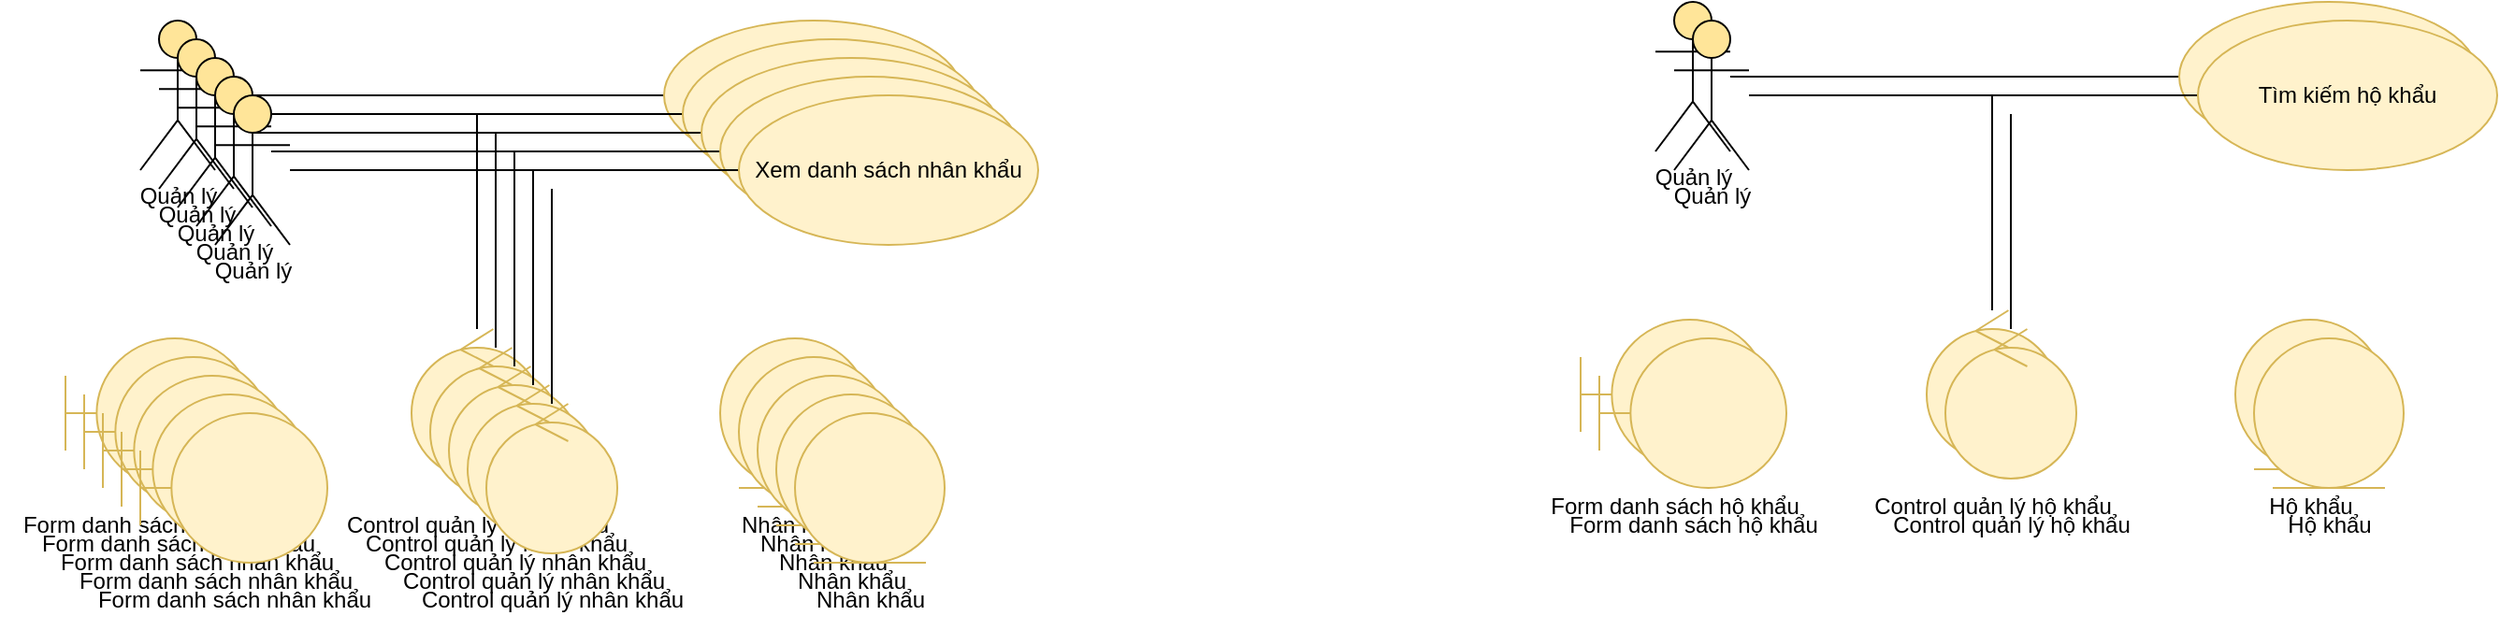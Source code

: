 <mxfile version="25.0.3">
  <diagram name="Trang-1" id="zRRDC0jtDYadoKaqRwP1">
    <mxGraphModel dx="1105" dy="599" grid="1" gridSize="10" guides="1" tooltips="1" connect="1" arrows="1" fold="1" page="1" pageScale="1" pageWidth="827" pageHeight="1169" math="0" shadow="0">
      <root>
        <mxCell id="0" />
        <mxCell id="1" parent="0" />
        <mxCell id="1PbNTR2RCR1_KU1u348G-18" value="" style="group" vertex="1" connectable="0" parent="1">
          <mxGeometry x="60" y="30" width="515" height="285" as="geometry" />
        </mxCell>
        <mxCell id="1PbNTR2RCR1_KU1u348G-19" style="edgeStyle=orthogonalEdgeStyle;rounded=0;orthogonalLoop=1;jettySize=auto;html=1;endArrow=none;endFill=0;" edge="1" parent="1PbNTR2RCR1_KU1u348G-18" source="1PbNTR2RCR1_KU1u348G-20" target="1PbNTR2RCR1_KU1u348G-21">
          <mxGeometry relative="1" as="geometry" />
        </mxCell>
        <mxCell id="1PbNTR2RCR1_KU1u348G-20" value="Quản lý" style="shape=umlActor;verticalLabelPosition=bottom;verticalAlign=top;html=1;outlineConnect=0;fillColor=#FFE599;" vertex="1" parent="1PbNTR2RCR1_KU1u348G-18">
          <mxGeometry x="75" width="40" height="80" as="geometry" />
        </mxCell>
        <mxCell id="1PbNTR2RCR1_KU1u348G-21" value="Tìm kiếm nhân khẩu" style="ellipse;whiteSpace=wrap;html=1;fillColor=#fff2cc;strokeColor=#d6b656;" vertex="1" parent="1PbNTR2RCR1_KU1u348G-18">
          <mxGeometry x="355" width="160" height="80" as="geometry" />
        </mxCell>
        <mxCell id="1PbNTR2RCR1_KU1u348G-22" value="" style="group" vertex="1" connectable="0" parent="1PbNTR2RCR1_KU1u348G-18">
          <mxGeometry x="175" y="50" width="160" height="235" as="geometry" />
        </mxCell>
        <mxCell id="1PbNTR2RCR1_KU1u348G-23" value="" style="line;strokeWidth=1;rotatable=0;dashed=0;labelPosition=right;align=left;verticalAlign=middle;spacingTop=0;spacingLeft=6;points=[];portConstraint=eastwest;flipV=0;flipH=0;direction=south;container=0;" vertex="1" parent="1PbNTR2RCR1_KU1u348G-22">
          <mxGeometry x="75" width="10" height="115" as="geometry" />
        </mxCell>
        <mxCell id="1PbNTR2RCR1_KU1u348G-24" value="" style="ellipse;shape=umlControl;whiteSpace=wrap;html=1;container=0;fillColor=#fff2cc;strokeColor=#d6b656;" vertex="1" parent="1PbNTR2RCR1_KU1u348G-22">
          <mxGeometry x="45" y="115" width="70" height="80" as="geometry" />
        </mxCell>
        <mxCell id="1PbNTR2RCR1_KU1u348G-25" value="Control quản lý nhân khẩu" style="text;html=1;align=center;verticalAlign=middle;resizable=0;points=[];autosize=1;strokeColor=none;fillColor=none;container=0;" vertex="1" parent="1PbNTR2RCR1_KU1u348G-22">
          <mxGeometry y="205" width="160" height="30" as="geometry" />
        </mxCell>
        <mxCell id="1PbNTR2RCR1_KU1u348G-26" value="" style="group" vertex="1" connectable="0" parent="1PbNTR2RCR1_KU1u348G-18">
          <mxGeometry x="385" y="170" width="80" height="115" as="geometry" />
        </mxCell>
        <mxCell id="1PbNTR2RCR1_KU1u348G-27" value="" style="ellipse;shape=umlEntity;whiteSpace=wrap;html=1;fillColor=#fff2cc;strokeColor=#d6b656;" vertex="1" parent="1PbNTR2RCR1_KU1u348G-26">
          <mxGeometry width="80" height="80" as="geometry" />
        </mxCell>
        <mxCell id="1PbNTR2RCR1_KU1u348G-28" value="Nhân khẩu" style="text;html=1;align=center;verticalAlign=middle;resizable=0;points=[];autosize=1;strokeColor=none;fillColor=none;" vertex="1" parent="1PbNTR2RCR1_KU1u348G-26">
          <mxGeometry y="85" width="80" height="30" as="geometry" />
        </mxCell>
        <mxCell id="1PbNTR2RCR1_KU1u348G-29" value="" style="group" vertex="1" connectable="0" parent="1PbNTR2RCR1_KU1u348G-18">
          <mxGeometry y="170" width="170" height="115" as="geometry" />
        </mxCell>
        <mxCell id="1PbNTR2RCR1_KU1u348G-30" value="" style="shape=umlBoundary;whiteSpace=wrap;html=1;fillColor=#fff2cc;strokeColor=#d6b656;" vertex="1" parent="1PbNTR2RCR1_KU1u348G-29">
          <mxGeometry x="35" width="100" height="80" as="geometry" />
        </mxCell>
        <mxCell id="1PbNTR2RCR1_KU1u348G-31" value="Form danh sách nhân khẩu" style="text;html=1;align=center;verticalAlign=middle;resizable=0;points=[];autosize=1;strokeColor=none;fillColor=none;" vertex="1" parent="1PbNTR2RCR1_KU1u348G-29">
          <mxGeometry y="85" width="170" height="30" as="geometry" />
        </mxCell>
        <mxCell id="1PbNTR2RCR1_KU1u348G-144" value="" style="group" vertex="1" connectable="0" parent="1">
          <mxGeometry x="70" y="40" width="515" height="285" as="geometry" />
        </mxCell>
        <mxCell id="1PbNTR2RCR1_KU1u348G-145" style="edgeStyle=orthogonalEdgeStyle;rounded=0;orthogonalLoop=1;jettySize=auto;html=1;endArrow=none;endFill=0;" edge="1" parent="1PbNTR2RCR1_KU1u348G-144" source="1PbNTR2RCR1_KU1u348G-146" target="1PbNTR2RCR1_KU1u348G-147">
          <mxGeometry relative="1" as="geometry" />
        </mxCell>
        <mxCell id="1PbNTR2RCR1_KU1u348G-146" value="Quản lý" style="shape=umlActor;verticalLabelPosition=bottom;verticalAlign=top;html=1;outlineConnect=0;fillColor=#FFE599;" vertex="1" parent="1PbNTR2RCR1_KU1u348G-144">
          <mxGeometry x="75" width="40" height="80" as="geometry" />
        </mxCell>
        <mxCell id="1PbNTR2RCR1_KU1u348G-147" value="Thêm nhân khẩu" style="ellipse;whiteSpace=wrap;html=1;fillColor=#fff2cc;strokeColor=#d6b656;" vertex="1" parent="1PbNTR2RCR1_KU1u348G-144">
          <mxGeometry x="355" width="160" height="80" as="geometry" />
        </mxCell>
        <mxCell id="1PbNTR2RCR1_KU1u348G-148" value="" style="group" vertex="1" connectable="0" parent="1PbNTR2RCR1_KU1u348G-144">
          <mxGeometry x="175" y="50" width="160" height="235" as="geometry" />
        </mxCell>
        <mxCell id="1PbNTR2RCR1_KU1u348G-149" value="" style="line;strokeWidth=1;rotatable=0;dashed=0;labelPosition=right;align=left;verticalAlign=middle;spacingTop=0;spacingLeft=6;points=[];portConstraint=eastwest;flipV=0;flipH=0;direction=south;container=0;" vertex="1" parent="1PbNTR2RCR1_KU1u348G-148">
          <mxGeometry x="75" width="10" height="115" as="geometry" />
        </mxCell>
        <mxCell id="1PbNTR2RCR1_KU1u348G-150" value="" style="ellipse;shape=umlControl;whiteSpace=wrap;html=1;container=0;fillColor=#fff2cc;strokeColor=#d6b656;" vertex="1" parent="1PbNTR2RCR1_KU1u348G-148">
          <mxGeometry x="45" y="115" width="70" height="80" as="geometry" />
        </mxCell>
        <mxCell id="1PbNTR2RCR1_KU1u348G-151" value="Control quản lý nhân khẩu" style="text;html=1;align=center;verticalAlign=middle;resizable=0;points=[];autosize=1;strokeColor=none;fillColor=none;container=0;" vertex="1" parent="1PbNTR2RCR1_KU1u348G-148">
          <mxGeometry y="205" width="160" height="30" as="geometry" />
        </mxCell>
        <mxCell id="1PbNTR2RCR1_KU1u348G-152" value="" style="group" vertex="1" connectable="0" parent="1PbNTR2RCR1_KU1u348G-144">
          <mxGeometry x="385" y="170" width="80" height="115" as="geometry" />
        </mxCell>
        <mxCell id="1PbNTR2RCR1_KU1u348G-153" value="" style="ellipse;shape=umlEntity;whiteSpace=wrap;html=1;fillColor=#fff2cc;strokeColor=#d6b656;" vertex="1" parent="1PbNTR2RCR1_KU1u348G-152">
          <mxGeometry width="80" height="80" as="geometry" />
        </mxCell>
        <mxCell id="1PbNTR2RCR1_KU1u348G-154" value="Nhân khẩu" style="text;html=1;align=center;verticalAlign=middle;resizable=0;points=[];autosize=1;strokeColor=none;fillColor=none;" vertex="1" parent="1PbNTR2RCR1_KU1u348G-152">
          <mxGeometry y="85" width="80" height="30" as="geometry" />
        </mxCell>
        <mxCell id="1PbNTR2RCR1_KU1u348G-155" value="" style="group" vertex="1" connectable="0" parent="1PbNTR2RCR1_KU1u348G-144">
          <mxGeometry y="170" width="170" height="115" as="geometry" />
        </mxCell>
        <mxCell id="1PbNTR2RCR1_KU1u348G-156" value="" style="shape=umlBoundary;whiteSpace=wrap;html=1;fillColor=#fff2cc;strokeColor=#d6b656;" vertex="1" parent="1PbNTR2RCR1_KU1u348G-155">
          <mxGeometry x="35" width="100" height="80" as="geometry" />
        </mxCell>
        <mxCell id="1PbNTR2RCR1_KU1u348G-157" value="Form danh sách nhân khẩu" style="text;html=1;align=center;verticalAlign=middle;resizable=0;points=[];autosize=1;strokeColor=none;fillColor=none;" vertex="1" parent="1PbNTR2RCR1_KU1u348G-155">
          <mxGeometry y="85" width="170" height="30" as="geometry" />
        </mxCell>
        <mxCell id="1PbNTR2RCR1_KU1u348G-158" value="" style="group" vertex="1" connectable="0" parent="1">
          <mxGeometry x="80" y="50" width="515" height="285" as="geometry" />
        </mxCell>
        <mxCell id="1PbNTR2RCR1_KU1u348G-159" style="edgeStyle=orthogonalEdgeStyle;rounded=0;orthogonalLoop=1;jettySize=auto;html=1;endArrow=none;endFill=0;" edge="1" parent="1PbNTR2RCR1_KU1u348G-158" source="1PbNTR2RCR1_KU1u348G-160" target="1PbNTR2RCR1_KU1u348G-161">
          <mxGeometry relative="1" as="geometry" />
        </mxCell>
        <mxCell id="1PbNTR2RCR1_KU1u348G-160" value="Quản lý" style="shape=umlActor;verticalLabelPosition=bottom;verticalAlign=top;html=1;outlineConnect=0;fillColor=#FFE599;" vertex="1" parent="1PbNTR2RCR1_KU1u348G-158">
          <mxGeometry x="75" width="40" height="80" as="geometry" />
        </mxCell>
        <mxCell id="1PbNTR2RCR1_KU1u348G-161" value="Sửa nhân khẩu" style="ellipse;whiteSpace=wrap;html=1;fillColor=#fff2cc;strokeColor=#d6b656;" vertex="1" parent="1PbNTR2RCR1_KU1u348G-158">
          <mxGeometry x="355" width="160" height="80" as="geometry" />
        </mxCell>
        <mxCell id="1PbNTR2RCR1_KU1u348G-162" value="" style="group" vertex="1" connectable="0" parent="1PbNTR2RCR1_KU1u348G-158">
          <mxGeometry x="175" y="50" width="160" height="235" as="geometry" />
        </mxCell>
        <mxCell id="1PbNTR2RCR1_KU1u348G-163" value="" style="line;strokeWidth=1;rotatable=0;dashed=0;labelPosition=right;align=left;verticalAlign=middle;spacingTop=0;spacingLeft=6;points=[];portConstraint=eastwest;flipV=0;flipH=0;direction=south;container=0;" vertex="1" parent="1PbNTR2RCR1_KU1u348G-162">
          <mxGeometry x="75" width="10" height="115" as="geometry" />
        </mxCell>
        <mxCell id="1PbNTR2RCR1_KU1u348G-164" value="" style="ellipse;shape=umlControl;whiteSpace=wrap;html=1;container=0;fillColor=#fff2cc;strokeColor=#d6b656;" vertex="1" parent="1PbNTR2RCR1_KU1u348G-162">
          <mxGeometry x="45" y="115" width="70" height="80" as="geometry" />
        </mxCell>
        <mxCell id="1PbNTR2RCR1_KU1u348G-165" value="Control quản lý nhân khẩu" style="text;html=1;align=center;verticalAlign=middle;resizable=0;points=[];autosize=1;strokeColor=none;fillColor=none;container=0;" vertex="1" parent="1PbNTR2RCR1_KU1u348G-162">
          <mxGeometry y="205" width="160" height="30" as="geometry" />
        </mxCell>
        <mxCell id="1PbNTR2RCR1_KU1u348G-166" value="" style="group" vertex="1" connectable="0" parent="1PbNTR2RCR1_KU1u348G-158">
          <mxGeometry x="385" y="170" width="80" height="115" as="geometry" />
        </mxCell>
        <mxCell id="1PbNTR2RCR1_KU1u348G-167" value="" style="ellipse;shape=umlEntity;whiteSpace=wrap;html=1;fillColor=#fff2cc;strokeColor=#d6b656;" vertex="1" parent="1PbNTR2RCR1_KU1u348G-166">
          <mxGeometry width="80" height="80" as="geometry" />
        </mxCell>
        <mxCell id="1PbNTR2RCR1_KU1u348G-168" value="Nhân khẩu" style="text;html=1;align=center;verticalAlign=middle;resizable=0;points=[];autosize=1;strokeColor=none;fillColor=none;" vertex="1" parent="1PbNTR2RCR1_KU1u348G-166">
          <mxGeometry y="85" width="80" height="30" as="geometry" />
        </mxCell>
        <mxCell id="1PbNTR2RCR1_KU1u348G-169" value="" style="group" vertex="1" connectable="0" parent="1PbNTR2RCR1_KU1u348G-158">
          <mxGeometry y="170" width="170" height="115" as="geometry" />
        </mxCell>
        <mxCell id="1PbNTR2RCR1_KU1u348G-170" value="" style="shape=umlBoundary;whiteSpace=wrap;html=1;fillColor=#fff2cc;strokeColor=#d6b656;" vertex="1" parent="1PbNTR2RCR1_KU1u348G-169">
          <mxGeometry x="35" width="100" height="80" as="geometry" />
        </mxCell>
        <mxCell id="1PbNTR2RCR1_KU1u348G-171" value="Form danh sách nhân khẩu" style="text;html=1;align=center;verticalAlign=middle;resizable=0;points=[];autosize=1;strokeColor=none;fillColor=none;" vertex="1" parent="1PbNTR2RCR1_KU1u348G-169">
          <mxGeometry y="85" width="170" height="30" as="geometry" />
        </mxCell>
        <mxCell id="1PbNTR2RCR1_KU1u348G-172" value="" style="group" vertex="1" connectable="0" parent="1">
          <mxGeometry x="90" y="60" width="515" height="285" as="geometry" />
        </mxCell>
        <mxCell id="1PbNTR2RCR1_KU1u348G-173" style="edgeStyle=orthogonalEdgeStyle;rounded=0;orthogonalLoop=1;jettySize=auto;html=1;endArrow=none;endFill=0;" edge="1" parent="1PbNTR2RCR1_KU1u348G-172" source="1PbNTR2RCR1_KU1u348G-174" target="1PbNTR2RCR1_KU1u348G-175">
          <mxGeometry relative="1" as="geometry" />
        </mxCell>
        <mxCell id="1PbNTR2RCR1_KU1u348G-174" value="Quản lý" style="shape=umlActor;verticalLabelPosition=bottom;verticalAlign=top;html=1;outlineConnect=0;fillColor=#FFE599;" vertex="1" parent="1PbNTR2RCR1_KU1u348G-172">
          <mxGeometry x="75" width="40" height="80" as="geometry" />
        </mxCell>
        <mxCell id="1PbNTR2RCR1_KU1u348G-175" value="Xoá nhân khẩu" style="ellipse;whiteSpace=wrap;html=1;fillColor=#fff2cc;strokeColor=#d6b656;" vertex="1" parent="1PbNTR2RCR1_KU1u348G-172">
          <mxGeometry x="355" width="160" height="80" as="geometry" />
        </mxCell>
        <mxCell id="1PbNTR2RCR1_KU1u348G-176" value="" style="group" vertex="1" connectable="0" parent="1PbNTR2RCR1_KU1u348G-172">
          <mxGeometry x="175" y="50" width="160" height="235" as="geometry" />
        </mxCell>
        <mxCell id="1PbNTR2RCR1_KU1u348G-177" value="" style="line;strokeWidth=1;rotatable=0;dashed=0;labelPosition=right;align=left;verticalAlign=middle;spacingTop=0;spacingLeft=6;points=[];portConstraint=eastwest;flipV=0;flipH=0;direction=south;container=0;" vertex="1" parent="1PbNTR2RCR1_KU1u348G-176">
          <mxGeometry x="75" width="10" height="115" as="geometry" />
        </mxCell>
        <mxCell id="1PbNTR2RCR1_KU1u348G-178" value="" style="ellipse;shape=umlControl;whiteSpace=wrap;html=1;container=0;fillColor=#fff2cc;strokeColor=#d6b656;" vertex="1" parent="1PbNTR2RCR1_KU1u348G-176">
          <mxGeometry x="45" y="115" width="70" height="80" as="geometry" />
        </mxCell>
        <mxCell id="1PbNTR2RCR1_KU1u348G-179" value="Control quản lý nhân khẩu" style="text;html=1;align=center;verticalAlign=middle;resizable=0;points=[];autosize=1;strokeColor=none;fillColor=none;container=0;" vertex="1" parent="1PbNTR2RCR1_KU1u348G-176">
          <mxGeometry y="205" width="160" height="30" as="geometry" />
        </mxCell>
        <mxCell id="1PbNTR2RCR1_KU1u348G-180" value="" style="group" vertex="1" connectable="0" parent="1PbNTR2RCR1_KU1u348G-172">
          <mxGeometry x="385" y="170" width="80" height="115" as="geometry" />
        </mxCell>
        <mxCell id="1PbNTR2RCR1_KU1u348G-181" value="" style="ellipse;shape=umlEntity;whiteSpace=wrap;html=1;fillColor=#fff2cc;strokeColor=#d6b656;" vertex="1" parent="1PbNTR2RCR1_KU1u348G-180">
          <mxGeometry width="80" height="80" as="geometry" />
        </mxCell>
        <mxCell id="1PbNTR2RCR1_KU1u348G-182" value="Nhân khẩu" style="text;html=1;align=center;verticalAlign=middle;resizable=0;points=[];autosize=1;strokeColor=none;fillColor=none;" vertex="1" parent="1PbNTR2RCR1_KU1u348G-180">
          <mxGeometry y="85" width="80" height="30" as="geometry" />
        </mxCell>
        <mxCell id="1PbNTR2RCR1_KU1u348G-183" value="" style="group" vertex="1" connectable="0" parent="1PbNTR2RCR1_KU1u348G-172">
          <mxGeometry y="170" width="170" height="115" as="geometry" />
        </mxCell>
        <mxCell id="1PbNTR2RCR1_KU1u348G-184" value="" style="shape=umlBoundary;whiteSpace=wrap;html=1;fillColor=#fff2cc;strokeColor=#d6b656;" vertex="1" parent="1PbNTR2RCR1_KU1u348G-183">
          <mxGeometry x="35" width="100" height="80" as="geometry" />
        </mxCell>
        <mxCell id="1PbNTR2RCR1_KU1u348G-185" value="Form danh sách nhân khẩu" style="text;html=1;align=center;verticalAlign=middle;resizable=0;points=[];autosize=1;strokeColor=none;fillColor=none;" vertex="1" parent="1PbNTR2RCR1_KU1u348G-183">
          <mxGeometry y="85" width="170" height="30" as="geometry" />
        </mxCell>
        <mxCell id="1PbNTR2RCR1_KU1u348G-186" value="" style="group" vertex="1" connectable="0" parent="1">
          <mxGeometry x="100" y="70" width="515" height="285" as="geometry" />
        </mxCell>
        <mxCell id="1PbNTR2RCR1_KU1u348G-187" style="edgeStyle=orthogonalEdgeStyle;rounded=0;orthogonalLoop=1;jettySize=auto;html=1;endArrow=none;endFill=0;" edge="1" parent="1PbNTR2RCR1_KU1u348G-186" source="1PbNTR2RCR1_KU1u348G-188" target="1PbNTR2RCR1_KU1u348G-189">
          <mxGeometry relative="1" as="geometry" />
        </mxCell>
        <mxCell id="1PbNTR2RCR1_KU1u348G-188" value="Quản lý" style="shape=umlActor;verticalLabelPosition=bottom;verticalAlign=top;html=1;outlineConnect=0;fillColor=#FFE599;" vertex="1" parent="1PbNTR2RCR1_KU1u348G-186">
          <mxGeometry x="75" width="40" height="80" as="geometry" />
        </mxCell>
        <mxCell id="1PbNTR2RCR1_KU1u348G-189" value="Xem danh sách nhân khẩu" style="ellipse;whiteSpace=wrap;html=1;fillColor=#fff2cc;strokeColor=#d6b656;" vertex="1" parent="1PbNTR2RCR1_KU1u348G-186">
          <mxGeometry x="355" width="160" height="80" as="geometry" />
        </mxCell>
        <mxCell id="1PbNTR2RCR1_KU1u348G-190" value="" style="group" vertex="1" connectable="0" parent="1PbNTR2RCR1_KU1u348G-186">
          <mxGeometry x="175" y="50" width="160" height="235" as="geometry" />
        </mxCell>
        <mxCell id="1PbNTR2RCR1_KU1u348G-191" value="" style="line;strokeWidth=1;rotatable=0;dashed=0;labelPosition=right;align=left;verticalAlign=middle;spacingTop=0;spacingLeft=6;points=[];portConstraint=eastwest;flipV=0;flipH=0;direction=south;container=0;" vertex="1" parent="1PbNTR2RCR1_KU1u348G-190">
          <mxGeometry x="75" width="10" height="115" as="geometry" />
        </mxCell>
        <mxCell id="1PbNTR2RCR1_KU1u348G-192" value="" style="ellipse;shape=umlControl;whiteSpace=wrap;html=1;container=0;fillColor=#fff2cc;strokeColor=#d6b656;" vertex="1" parent="1PbNTR2RCR1_KU1u348G-190">
          <mxGeometry x="45" y="115" width="70" height="80" as="geometry" />
        </mxCell>
        <mxCell id="1PbNTR2RCR1_KU1u348G-193" value="Control quản lý nhân khẩu" style="text;html=1;align=center;verticalAlign=middle;resizable=0;points=[];autosize=1;strokeColor=none;fillColor=none;container=0;" vertex="1" parent="1PbNTR2RCR1_KU1u348G-190">
          <mxGeometry y="205" width="160" height="30" as="geometry" />
        </mxCell>
        <mxCell id="1PbNTR2RCR1_KU1u348G-194" value="" style="group" vertex="1" connectable="0" parent="1PbNTR2RCR1_KU1u348G-186">
          <mxGeometry x="385" y="170" width="80" height="115" as="geometry" />
        </mxCell>
        <mxCell id="1PbNTR2RCR1_KU1u348G-195" value="" style="ellipse;shape=umlEntity;whiteSpace=wrap;html=1;fillColor=#fff2cc;strokeColor=#d6b656;" vertex="1" parent="1PbNTR2RCR1_KU1u348G-194">
          <mxGeometry width="80" height="80" as="geometry" />
        </mxCell>
        <mxCell id="1PbNTR2RCR1_KU1u348G-196" value="Nhân khẩu" style="text;html=1;align=center;verticalAlign=middle;resizable=0;points=[];autosize=1;strokeColor=none;fillColor=none;" vertex="1" parent="1PbNTR2RCR1_KU1u348G-194">
          <mxGeometry y="85" width="80" height="30" as="geometry" />
        </mxCell>
        <mxCell id="1PbNTR2RCR1_KU1u348G-197" value="" style="group" vertex="1" connectable="0" parent="1PbNTR2RCR1_KU1u348G-186">
          <mxGeometry y="170" width="170" height="115" as="geometry" />
        </mxCell>
        <mxCell id="1PbNTR2RCR1_KU1u348G-198" value="" style="shape=umlBoundary;whiteSpace=wrap;html=1;fillColor=#fff2cc;strokeColor=#d6b656;" vertex="1" parent="1PbNTR2RCR1_KU1u348G-197">
          <mxGeometry x="35" width="100" height="80" as="geometry" />
        </mxCell>
        <mxCell id="1PbNTR2RCR1_KU1u348G-199" value="Form danh sách nhân khẩu" style="text;html=1;align=center;verticalAlign=middle;resizable=0;points=[];autosize=1;strokeColor=none;fillColor=none;" vertex="1" parent="1PbNTR2RCR1_KU1u348G-197">
          <mxGeometry y="85" width="170" height="30" as="geometry" />
        </mxCell>
        <mxCell id="1PbNTR2RCR1_KU1u348G-200" value="" style="group" vertex="1" connectable="0" parent="1">
          <mxGeometry x="870" y="20" width="515" height="285" as="geometry" />
        </mxCell>
        <mxCell id="1PbNTR2RCR1_KU1u348G-201" style="edgeStyle=orthogonalEdgeStyle;rounded=0;orthogonalLoop=1;jettySize=auto;html=1;endArrow=none;endFill=0;" edge="1" parent="1PbNTR2RCR1_KU1u348G-200" source="1PbNTR2RCR1_KU1u348G-202" target="1PbNTR2RCR1_KU1u348G-203">
          <mxGeometry relative="1" as="geometry" />
        </mxCell>
        <mxCell id="1PbNTR2RCR1_KU1u348G-202" value="Quản lý" style="shape=umlActor;verticalLabelPosition=bottom;verticalAlign=top;html=1;outlineConnect=0;fillColor=#FFE599;" vertex="1" parent="1PbNTR2RCR1_KU1u348G-200">
          <mxGeometry x="75" width="40" height="80" as="geometry" />
        </mxCell>
        <mxCell id="1PbNTR2RCR1_KU1u348G-203" value="Xem danh sách hộ khẩu" style="ellipse;whiteSpace=wrap;html=1;fillColor=#fff2cc;strokeColor=#d6b656;" vertex="1" parent="1PbNTR2RCR1_KU1u348G-200">
          <mxGeometry x="355" width="160" height="80" as="geometry" />
        </mxCell>
        <mxCell id="1PbNTR2RCR1_KU1u348G-204" value="" style="group" vertex="1" connectable="0" parent="1PbNTR2RCR1_KU1u348G-200">
          <mxGeometry x="175" y="50" width="160" height="235" as="geometry" />
        </mxCell>
        <mxCell id="1PbNTR2RCR1_KU1u348G-205" value="" style="line;strokeWidth=1;rotatable=0;dashed=0;labelPosition=right;align=left;verticalAlign=middle;spacingTop=0;spacingLeft=6;points=[];portConstraint=eastwest;flipV=0;flipH=0;direction=south;container=0;" vertex="1" parent="1PbNTR2RCR1_KU1u348G-204">
          <mxGeometry x="75" width="10" height="115" as="geometry" />
        </mxCell>
        <mxCell id="1PbNTR2RCR1_KU1u348G-206" value="" style="ellipse;shape=umlControl;whiteSpace=wrap;html=1;container=0;fillColor=#fff2cc;strokeColor=#d6b656;" vertex="1" parent="1PbNTR2RCR1_KU1u348G-204">
          <mxGeometry x="45" y="115" width="70" height="80" as="geometry" />
        </mxCell>
        <mxCell id="1PbNTR2RCR1_KU1u348G-207" value="Control quản lý hộ khẩu" style="text;html=1;align=center;verticalAlign=middle;resizable=0;points=[];autosize=1;strokeColor=none;fillColor=none;container=0;" vertex="1" parent="1PbNTR2RCR1_KU1u348G-204">
          <mxGeometry x="5" y="205" width="150" height="30" as="geometry" />
        </mxCell>
        <mxCell id="1PbNTR2RCR1_KU1u348G-208" value="" style="group" vertex="1" connectable="0" parent="1PbNTR2RCR1_KU1u348G-200">
          <mxGeometry x="385" y="170" width="80" height="115" as="geometry" />
        </mxCell>
        <mxCell id="1PbNTR2RCR1_KU1u348G-209" value="" style="ellipse;shape=umlEntity;whiteSpace=wrap;html=1;fillColor=#fff2cc;strokeColor=#d6b656;" vertex="1" parent="1PbNTR2RCR1_KU1u348G-208">
          <mxGeometry width="80" height="80" as="geometry" />
        </mxCell>
        <mxCell id="1PbNTR2RCR1_KU1u348G-210" value="Hộ khẩu" style="text;html=1;align=center;verticalAlign=middle;resizable=0;points=[];autosize=1;strokeColor=none;fillColor=none;" vertex="1" parent="1PbNTR2RCR1_KU1u348G-208">
          <mxGeometry x="5" y="85" width="70" height="30" as="geometry" />
        </mxCell>
        <mxCell id="1PbNTR2RCR1_KU1u348G-211" value="" style="group" vertex="1" connectable="0" parent="1PbNTR2RCR1_KU1u348G-200">
          <mxGeometry y="170" width="170" height="115" as="geometry" />
        </mxCell>
        <mxCell id="1PbNTR2RCR1_KU1u348G-212" value="" style="shape=umlBoundary;whiteSpace=wrap;html=1;fillColor=#fff2cc;strokeColor=#d6b656;" vertex="1" parent="1PbNTR2RCR1_KU1u348G-211">
          <mxGeometry x="35" width="100" height="80" as="geometry" />
        </mxCell>
        <mxCell id="1PbNTR2RCR1_KU1u348G-213" value="Form danh sách hộ khẩu" style="text;html=1;align=center;verticalAlign=middle;resizable=0;points=[];autosize=1;strokeColor=none;fillColor=none;" vertex="1" parent="1PbNTR2RCR1_KU1u348G-211">
          <mxGeometry x="5" y="85" width="160" height="30" as="geometry" />
        </mxCell>
        <mxCell id="1PbNTR2RCR1_KU1u348G-215" value="" style="group" vertex="1" connectable="0" parent="1">
          <mxGeometry x="880" y="30" width="515" height="285" as="geometry" />
        </mxCell>
        <mxCell id="1PbNTR2RCR1_KU1u348G-216" style="edgeStyle=orthogonalEdgeStyle;rounded=0;orthogonalLoop=1;jettySize=auto;html=1;endArrow=none;endFill=0;" edge="1" parent="1PbNTR2RCR1_KU1u348G-215" source="1PbNTR2RCR1_KU1u348G-217" target="1PbNTR2RCR1_KU1u348G-218">
          <mxGeometry relative="1" as="geometry" />
        </mxCell>
        <mxCell id="1PbNTR2RCR1_KU1u348G-217" value="Quản lý" style="shape=umlActor;verticalLabelPosition=bottom;verticalAlign=top;html=1;outlineConnect=0;fillColor=#FFE599;" vertex="1" parent="1PbNTR2RCR1_KU1u348G-215">
          <mxGeometry x="75" width="40" height="80" as="geometry" />
        </mxCell>
        <mxCell id="1PbNTR2RCR1_KU1u348G-218" value="Tìm kiếm hộ khẩu" style="ellipse;whiteSpace=wrap;html=1;fillColor=#fff2cc;strokeColor=#d6b656;" vertex="1" parent="1PbNTR2RCR1_KU1u348G-215">
          <mxGeometry x="355" width="160" height="80" as="geometry" />
        </mxCell>
        <mxCell id="1PbNTR2RCR1_KU1u348G-219" value="" style="group" vertex="1" connectable="0" parent="1PbNTR2RCR1_KU1u348G-215">
          <mxGeometry x="175" y="50" width="160" height="235" as="geometry" />
        </mxCell>
        <mxCell id="1PbNTR2RCR1_KU1u348G-220" value="" style="line;strokeWidth=1;rotatable=0;dashed=0;labelPosition=right;align=left;verticalAlign=middle;spacingTop=0;spacingLeft=6;points=[];portConstraint=eastwest;flipV=0;flipH=0;direction=south;container=0;" vertex="1" parent="1PbNTR2RCR1_KU1u348G-219">
          <mxGeometry x="75" width="10" height="115" as="geometry" />
        </mxCell>
        <mxCell id="1PbNTR2RCR1_KU1u348G-221" value="" style="ellipse;shape=umlControl;whiteSpace=wrap;html=1;container=0;fillColor=#fff2cc;strokeColor=#d6b656;" vertex="1" parent="1PbNTR2RCR1_KU1u348G-219">
          <mxGeometry x="45" y="115" width="70" height="80" as="geometry" />
        </mxCell>
        <mxCell id="1PbNTR2RCR1_KU1u348G-222" value="Control quản lý hộ khẩu" style="text;html=1;align=center;verticalAlign=middle;resizable=0;points=[];autosize=1;strokeColor=none;fillColor=none;container=0;" vertex="1" parent="1PbNTR2RCR1_KU1u348G-219">
          <mxGeometry x="5" y="205" width="150" height="30" as="geometry" />
        </mxCell>
        <mxCell id="1PbNTR2RCR1_KU1u348G-223" value="" style="group" vertex="1" connectable="0" parent="1PbNTR2RCR1_KU1u348G-215">
          <mxGeometry x="385" y="170" width="80" height="115" as="geometry" />
        </mxCell>
        <mxCell id="1PbNTR2RCR1_KU1u348G-224" value="" style="ellipse;shape=umlEntity;whiteSpace=wrap;html=1;fillColor=#fff2cc;strokeColor=#d6b656;" vertex="1" parent="1PbNTR2RCR1_KU1u348G-223">
          <mxGeometry width="80" height="80" as="geometry" />
        </mxCell>
        <mxCell id="1PbNTR2RCR1_KU1u348G-225" value="Hộ khẩu" style="text;html=1;align=center;verticalAlign=middle;resizable=0;points=[];autosize=1;strokeColor=none;fillColor=none;" vertex="1" parent="1PbNTR2RCR1_KU1u348G-223">
          <mxGeometry x="5" y="85" width="70" height="30" as="geometry" />
        </mxCell>
        <mxCell id="1PbNTR2RCR1_KU1u348G-226" value="" style="group" vertex="1" connectable="0" parent="1PbNTR2RCR1_KU1u348G-215">
          <mxGeometry y="170" width="170" height="115" as="geometry" />
        </mxCell>
        <mxCell id="1PbNTR2RCR1_KU1u348G-227" value="" style="shape=umlBoundary;whiteSpace=wrap;html=1;fillColor=#fff2cc;strokeColor=#d6b656;" vertex="1" parent="1PbNTR2RCR1_KU1u348G-226">
          <mxGeometry x="35" width="100" height="80" as="geometry" />
        </mxCell>
        <mxCell id="1PbNTR2RCR1_KU1u348G-228" value="Form danh sách hộ khẩu" style="text;html=1;align=center;verticalAlign=middle;resizable=0;points=[];autosize=1;strokeColor=none;fillColor=none;" vertex="1" parent="1PbNTR2RCR1_KU1u348G-226">
          <mxGeometry x="5" y="85" width="160" height="30" as="geometry" />
        </mxCell>
      </root>
    </mxGraphModel>
  </diagram>
</mxfile>
